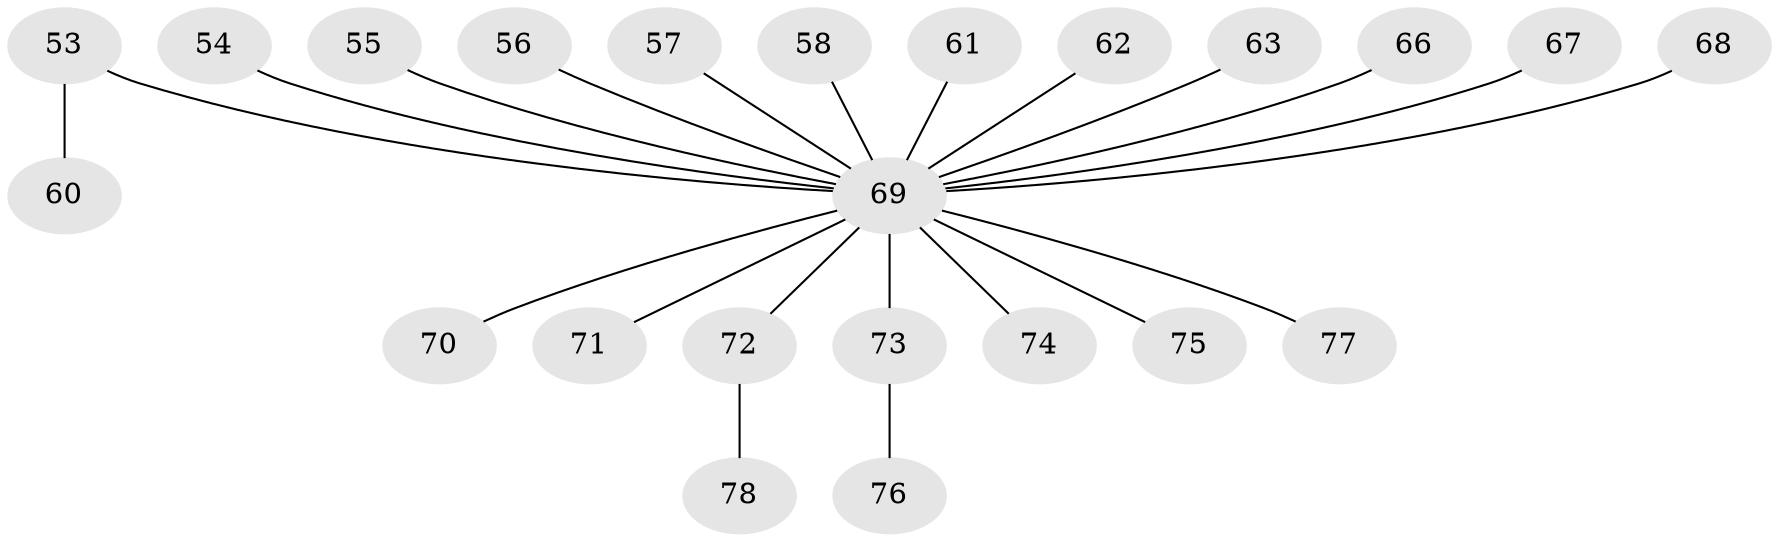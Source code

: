 // original degree distribution, {3: 0.10256410256410256, 5: 0.038461538461538464, 8: 0.01282051282051282, 6: 0.01282051282051282, 4: 0.08974358974358974, 2: 0.19230769230769232, 1: 0.5512820512820513}
// Generated by graph-tools (version 1.1) at 2025/55/03/04/25 21:55:44]
// undirected, 23 vertices, 22 edges
graph export_dot {
graph [start="1"]
  node [color=gray90,style=filled];
  53;
  54;
  55;
  56;
  57;
  58;
  60;
  61;
  62;
  63;
  66;
  67;
  68;
  69 [super="+40+35+24+25+33+36+49+30+31+38+32+39+47+59+42+44+45+46+48+50+52"];
  70;
  71;
  72 [super="+23+27+65+43"];
  73 [super="+26+51+64"];
  74;
  75;
  76;
  77;
  78;
  53 -- 60;
  53 -- 69;
  54 -- 69;
  55 -- 69;
  56 -- 69;
  57 -- 69;
  58 -- 69;
  61 -- 69;
  62 -- 69;
  63 -- 69;
  66 -- 69;
  67 -- 69;
  68 -- 69;
  69 -- 71;
  69 -- 73;
  69 -- 70;
  69 -- 74;
  69 -- 75;
  69 -- 72;
  69 -- 77;
  72 -- 78;
  73 -- 76;
}
